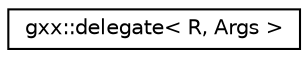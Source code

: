 digraph "Graphical Class Hierarchy"
{
  edge [fontname="Helvetica",fontsize="10",labelfontname="Helvetica",labelfontsize="10"];
  node [fontname="Helvetica",fontsize="10",shape=record];
  rankdir="LR";
  Node1 [label="gxx::delegate\< R, Args \>",height=0.2,width=0.4,color="black", fillcolor="white", style="filled",URL="$classgxx_1_1delegate.html"];
}
